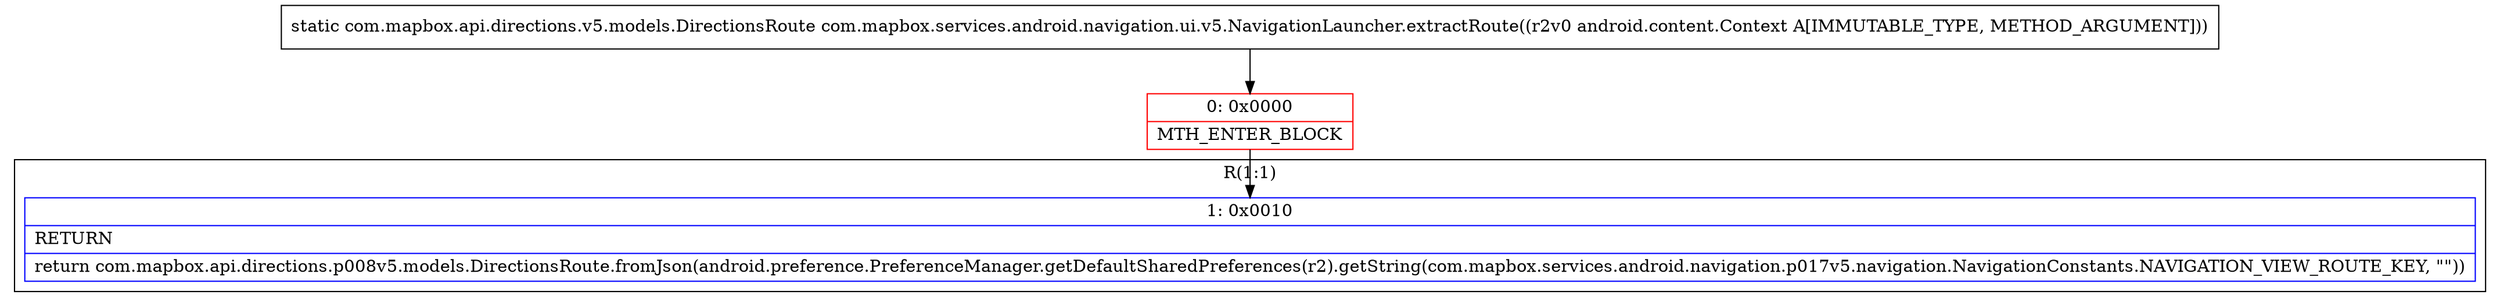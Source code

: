 digraph "CFG forcom.mapbox.services.android.navigation.ui.v5.NavigationLauncher.extractRoute(Landroid\/content\/Context;)Lcom\/mapbox\/api\/directions\/v5\/models\/DirectionsRoute;" {
subgraph cluster_Region_2145506941 {
label = "R(1:1)";
node [shape=record,color=blue];
Node_1 [shape=record,label="{1\:\ 0x0010|RETURN\l|return com.mapbox.api.directions.p008v5.models.DirectionsRoute.fromJson(android.preference.PreferenceManager.getDefaultSharedPreferences(r2).getString(com.mapbox.services.android.navigation.p017v5.navigation.NavigationConstants.NAVIGATION_VIEW_ROUTE_KEY, \"\"))\l}"];
}
Node_0 [shape=record,color=red,label="{0\:\ 0x0000|MTH_ENTER_BLOCK\l}"];
MethodNode[shape=record,label="{static com.mapbox.api.directions.v5.models.DirectionsRoute com.mapbox.services.android.navigation.ui.v5.NavigationLauncher.extractRoute((r2v0 android.content.Context A[IMMUTABLE_TYPE, METHOD_ARGUMENT])) }"];
MethodNode -> Node_0;
Node_0 -> Node_1;
}

